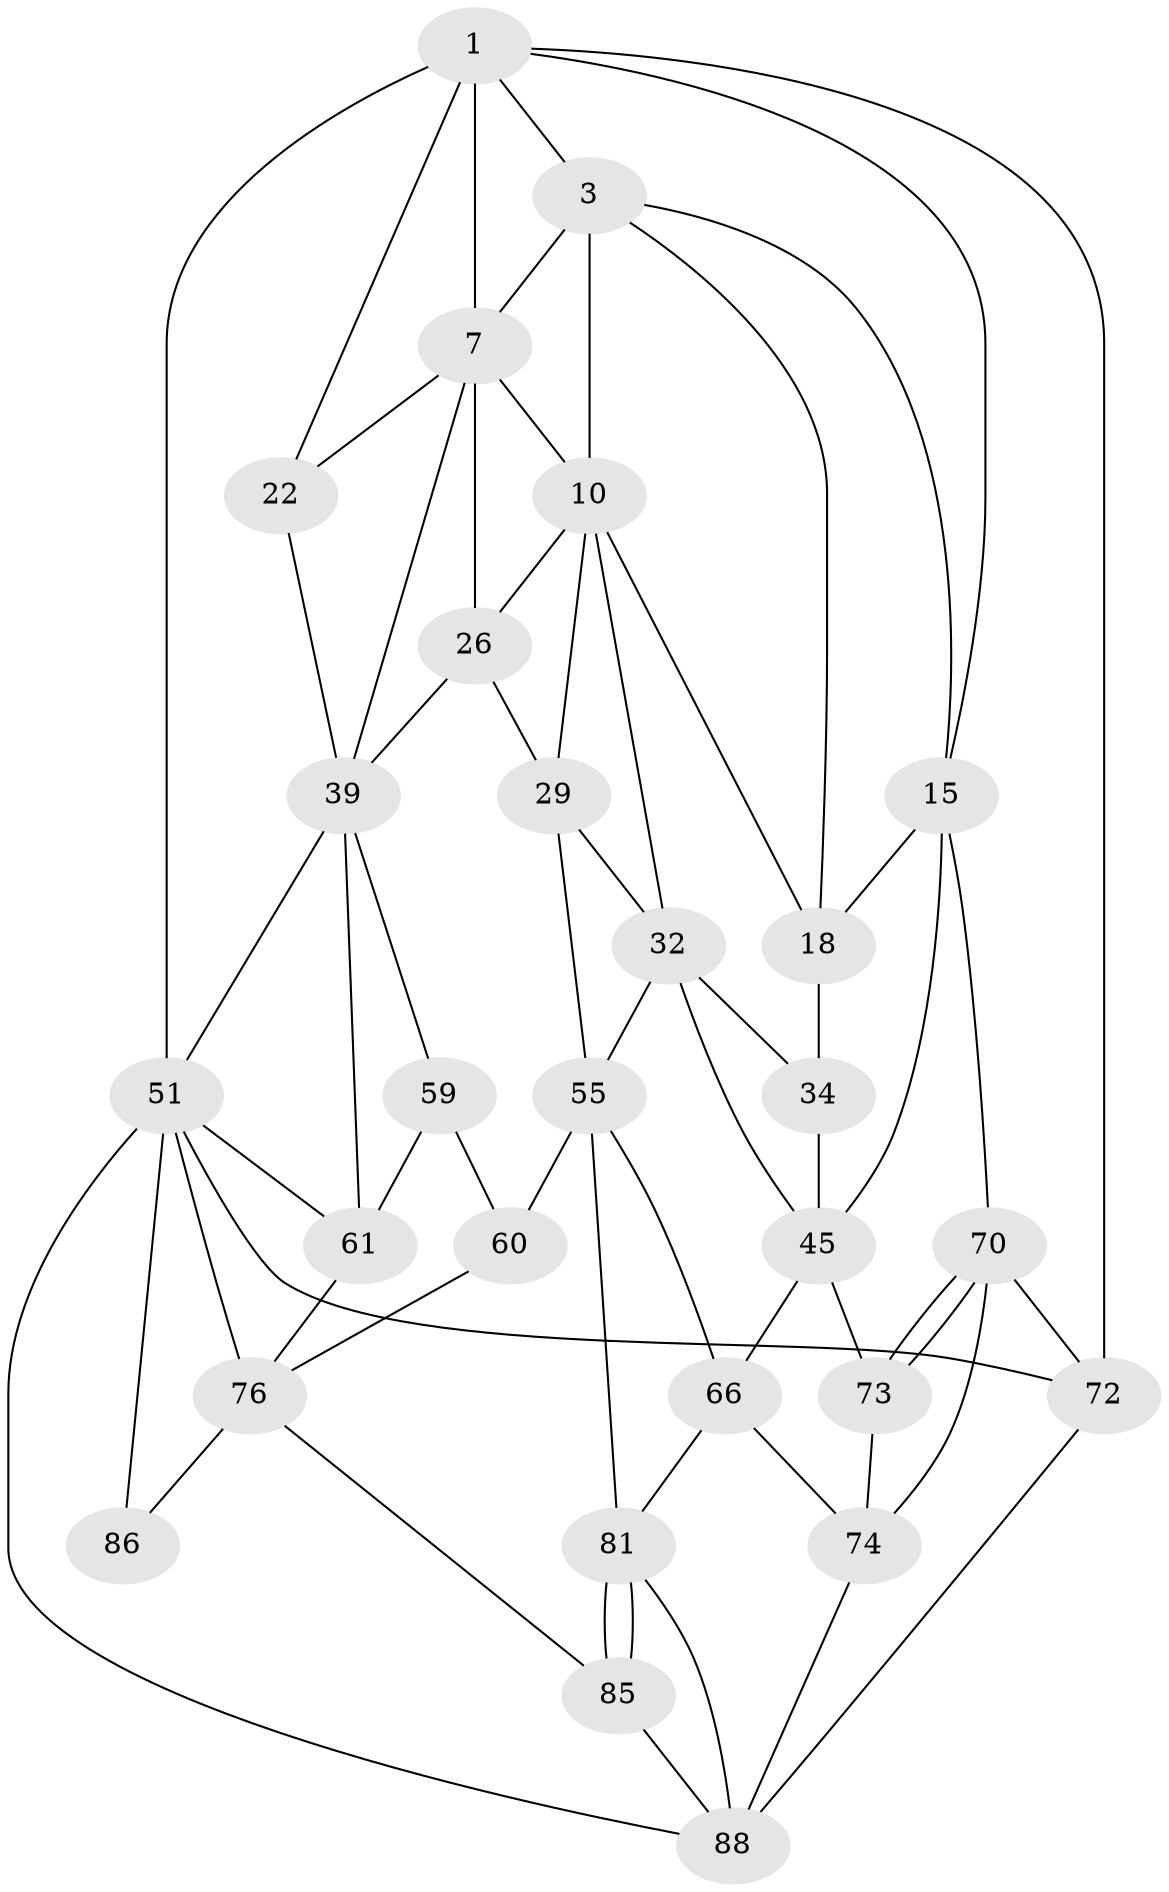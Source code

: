 // original degree distribution, {3: 0.021052631578947368, 6: 0.25263157894736843, 4: 0.28421052631578947, 5: 0.4421052631578947}
// Generated by graph-tools (version 1.1) at 2025/21/03/04/25 18:21:24]
// undirected, 28 vertices, 63 edges
graph export_dot {
graph [start="1"]
  node [color=gray90,style=filled];
  1 [pos="+1+0",super="+2+5"];
  3 [pos="+0.25807820509932383+0",super="+13+4"];
  7 [pos="+0.8862929940220817+0.173781655283587",super="+8+24"];
  10 [pos="+0.6453953278842448+0.20354011038329897",super="+11"];
  15 [pos="+0.08908050506123266+0.16877975133881468",super="+16"];
  18 [pos="+0.20782468381397512+0.3091480663101852",super="+20"];
  22 [pos="+1+0.29563670464450037",super="+23"];
  26 [pos="+0.7865403172803275+0.2794267624927572",super="+27"];
  29 [pos="+0.5171782009510548+0.4487016611755009",super="+30"];
  32 [pos="+0.37674092790779407+0.5155065440094889",super="+33+49"];
  34 [pos="+0.2673245190956541+0.47984067287081905",super="+37"];
  39 [pos="+0.8542034890987832+0.3685975786295657",super="+40+43"];
  45 [pos="+0.1380405359647309+0.6031025858327569",super="+46+54"];
  51 [pos="+1+1",super="+52+93"];
  55 [pos="+0.46820417972880723+0.6540880488533424",super="+56"];
  59 [pos="+0.7075144217059798+0.6327098668095281"];
  60 [pos="+0.5879113680379952+0.6683479257599481",super="+69"];
  61 [pos="+0.9721695976229205+0.5550162729139996",super="+62"];
  66 [pos="+0.2327572554196233+0.7841750164634206",super="+67"];
  70 [pos="+0+0.8045076907173526",super="+71"];
  72 [pos="+0+1"];
  73 [pos="+0.07711831528741617+0.7209220097287758"];
  74 [pos="+0.205313838885767+0.8166077241102742",super="+75"];
  76 [pos="+0.7363668879094297+0.767291106503217",super="+77"];
  81 [pos="+0.4363755790929172+0.8742602985845425",super="+82"];
  85 [pos="+0.4472213334861609+0.9023424467511013"];
  86 [pos="+0.7023287069096045+0.8891199501410081",super="+87+91"];
  88 [pos="+0.3012826634938071+0.9276127648639122",super="+90+89"];
  1 -- 72;
  1 -- 3;
  1 -- 15;
  1 -- 51;
  1 -- 7;
  1 -- 22 [weight=2];
  3 -- 18;
  3 -- 10;
  3 -- 15;
  3 -- 7;
  7 -- 26 [weight=2];
  7 -- 10;
  7 -- 39;
  7 -- 22;
  10 -- 18;
  10 -- 29;
  10 -- 32;
  10 -- 26;
  15 -- 70;
  15 -- 18 [weight=2];
  15 -- 45;
  18 -- 34 [weight=2];
  22 -- 39;
  26 -- 29 [weight=2];
  26 -- 39;
  29 -- 32;
  29 -- 55;
  32 -- 34 [weight=2];
  32 -- 55;
  32 -- 45;
  34 -- 45;
  39 -- 59;
  39 -- 61;
  39 -- 51;
  45 -- 73;
  45 -- 66;
  51 -- 72;
  51 -- 86 [weight=3];
  51 -- 76;
  51 -- 61 [weight=2];
  51 -- 88;
  55 -- 60 [weight=3];
  55 -- 81;
  55 -- 66;
  59 -- 60;
  59 -- 61;
  60 -- 76;
  61 -- 76;
  66 -- 74;
  66 -- 81;
  70 -- 73;
  70 -- 73;
  70 -- 72;
  70 -- 74;
  72 -- 88;
  73 -- 74;
  74 -- 88;
  76 -- 85;
  76 -- 86 [weight=2];
  81 -- 85;
  81 -- 85;
  81 -- 88;
  85 -- 88;
}

